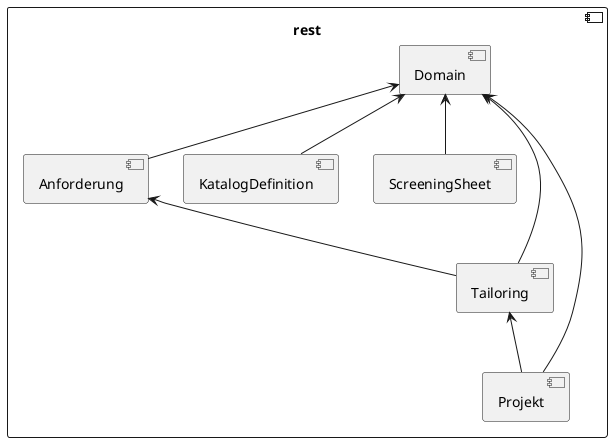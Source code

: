 @startuml Ebene2.png

skinparam componentStyle uml2

component [rest] {

    [Domain]

    [Anforderung]
    [Domain] <-- [Anforderung]

    [KatalogDefinition]
    [Domain] <-- [KatalogDefinition]

    [ScreeningSheet]
    [Domain] <-- [ScreeningSheet]

    [Tailoring]
    [Domain] <-- [Tailoring]
    [Anforderung] <-- [Tailoring]

    [Projekt]
    [Domain] <-- [Projekt]
    [Tailoring] <-- [Projekt]

}
@enduml